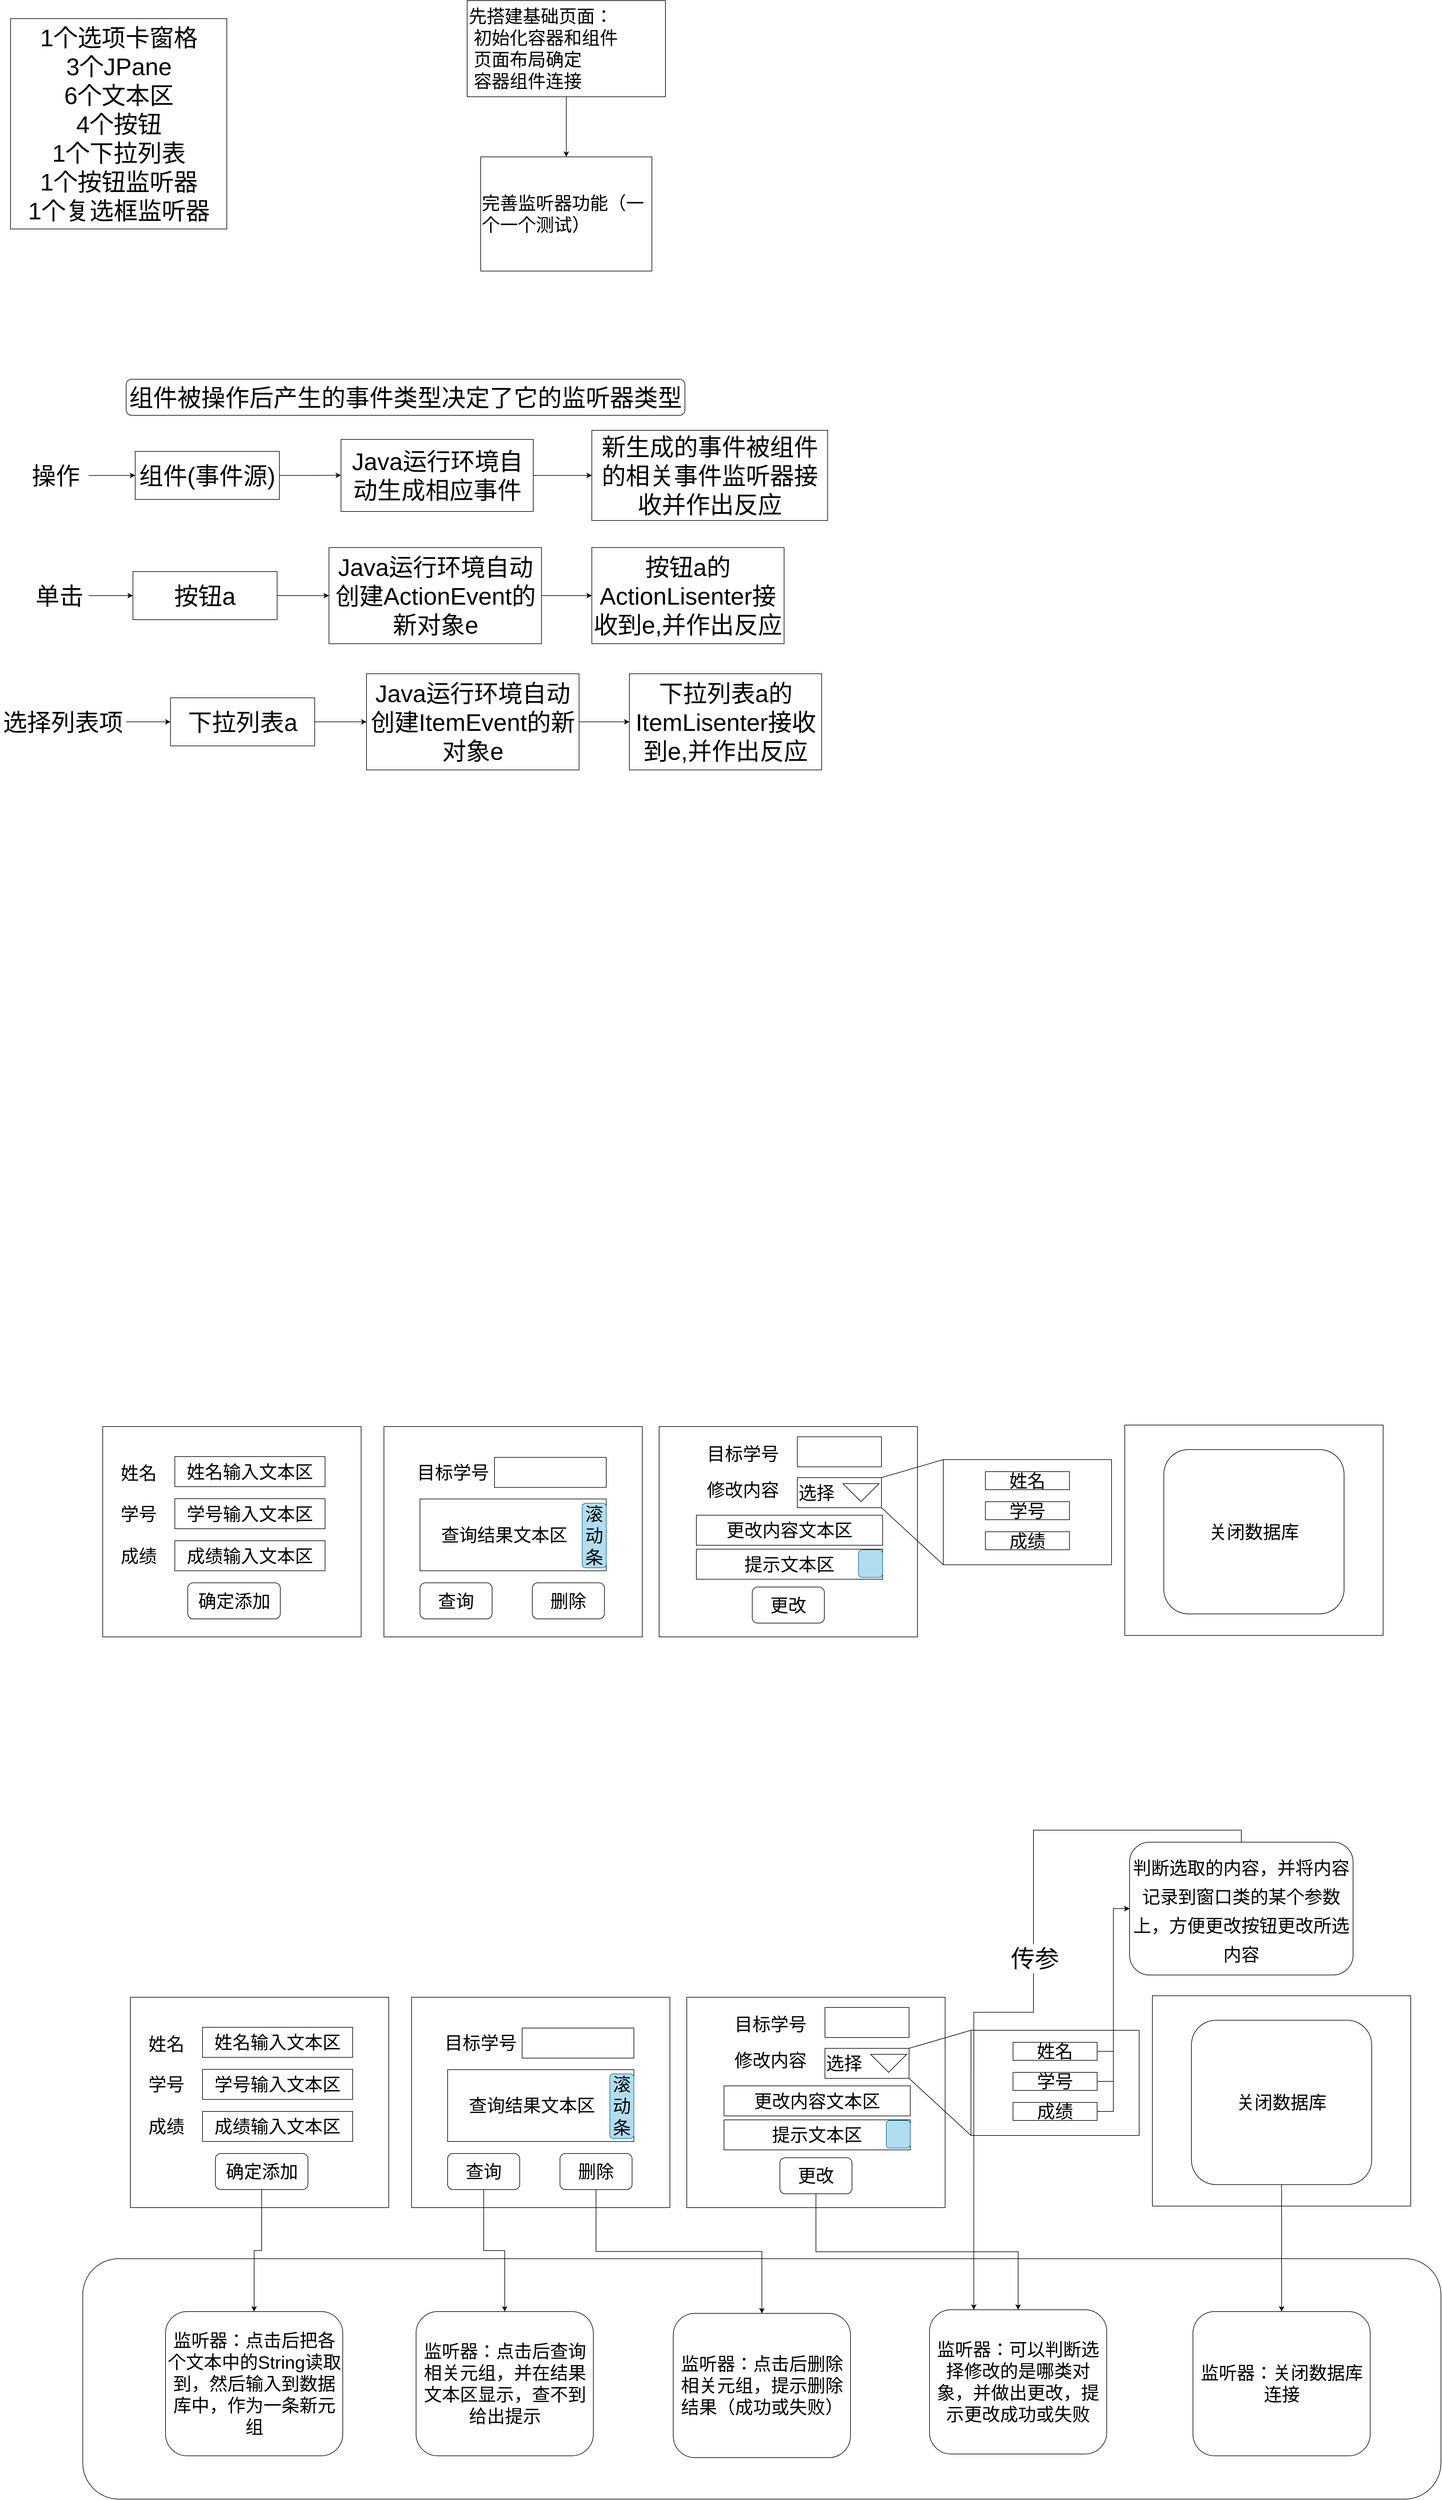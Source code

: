 <mxfile version="20.5.3" type="github">
  <diagram id="FdDvZByMF8WC8nqQxFZR" name="第 1 页">
    <mxGraphModel dx="2156" dy="1089" grid="0" gridSize="10" guides="1" tooltips="1" connect="1" arrows="1" fold="1" page="1" pageScale="1" pageWidth="3300" pageHeight="4681" math="0" shadow="0">
      <root>
        <mxCell id="0" />
        <mxCell id="1" parent="0" />
        <mxCell id="IatzGm2wahWJcJKETiCP-31" value="&lt;font style=&quot;font-size: 40px;&quot;&gt;1个选项卡窗格&lt;br&gt;3个JPane&lt;br&gt;6个文本区&lt;br&gt;4个按钮&lt;br&gt;1个下拉列表&lt;br&gt;1个按钮监听器&lt;br&gt;1个复选框监听器&lt;br&gt;&lt;/font&gt;" style="rounded=0;whiteSpace=wrap;html=1;fontSize=20;" parent="1" vertex="1">
          <mxGeometry x="65.5" y="71" width="360" height="350" as="geometry" />
        </mxCell>
        <mxCell id="IatzGm2wahWJcJKETiCP-59" value="" style="edgeStyle=orthogonalEdgeStyle;rounded=0;orthogonalLoop=1;jettySize=auto;html=1;fontSize=30;" parent="1" source="IatzGm2wahWJcJKETiCP-57" target="IatzGm2wahWJcJKETiCP-58" edge="1">
          <mxGeometry relative="1" as="geometry" />
        </mxCell>
        <mxCell id="IatzGm2wahWJcJKETiCP-57" value="先搭建基础页面：&lt;br&gt;&lt;div style=&quot;&quot;&gt;&lt;span style=&quot;background-color: initial; white-space: pre;&quot;&gt; &lt;/span&gt;&lt;span style=&quot;background-color: initial;&quot;&gt;初始化容器和组件&lt;/span&gt;&lt;/div&gt;&lt;div style=&quot;&quot;&gt;&lt;span style=&quot;background-color: initial;&quot;&gt;&lt;span style=&quot;white-space: pre;&quot;&gt; &lt;/span&gt;页面布局确定&lt;br&gt;&lt;/span&gt;&lt;/div&gt;&lt;div style=&quot;&quot;&gt;&lt;span style=&quot;background-color: initial;&quot;&gt;&lt;span style=&quot;white-space: pre;&quot;&gt; &lt;/span&gt;容器组件连接&lt;/span&gt;&lt;/div&gt;" style="rounded=0;whiteSpace=wrap;html=1;fontSize=30;align=left;horizontal=1;labelPosition=center;verticalLabelPosition=middle;verticalAlign=middle;" parent="1" vertex="1">
          <mxGeometry x="825.5" y="41" width="330" height="160" as="geometry" />
        </mxCell>
        <mxCell id="IatzGm2wahWJcJKETiCP-58" value="完善监听器功能（一个一个测试）" style="whiteSpace=wrap;html=1;fontSize=30;align=left;rounded=0;" parent="1" vertex="1">
          <mxGeometry x="848" y="301" width="285" height="190" as="geometry" />
        </mxCell>
        <mxCell id="BhZgCOFCQXq0eQey0LxF-4" style="edgeStyle=orthogonalEdgeStyle;rounded=0;orthogonalLoop=1;jettySize=auto;html=1;exitX=1;exitY=0.5;exitDx=0;exitDy=0;fontSize=40;" edge="1" parent="1" source="BhZgCOFCQXq0eQey0LxF-1">
          <mxGeometry relative="1" as="geometry">
            <mxPoint x="615.5" y="830.714" as="targetPoint" />
          </mxGeometry>
        </mxCell>
        <mxCell id="BhZgCOFCQXq0eQey0LxF-1" value="&lt;font style=&quot;font-size: 40px;&quot;&gt;组件(事件源)&lt;/font&gt;" style="rounded=0;whiteSpace=wrap;html=1;" vertex="1" parent="1">
          <mxGeometry x="273" y="791" width="240" height="80" as="geometry" />
        </mxCell>
        <mxCell id="BhZgCOFCQXq0eQey0LxF-3" style="edgeStyle=orthogonalEdgeStyle;rounded=0;orthogonalLoop=1;jettySize=auto;html=1;exitX=1;exitY=0.5;exitDx=0;exitDy=0;entryX=0;entryY=0.5;entryDx=0;entryDy=0;fontSize=40;" edge="1" parent="1" source="BhZgCOFCQXq0eQey0LxF-2" target="BhZgCOFCQXq0eQey0LxF-1">
          <mxGeometry relative="1" as="geometry" />
        </mxCell>
        <mxCell id="BhZgCOFCQXq0eQey0LxF-2" value="操作" style="text;html=1;strokeColor=none;fillColor=none;align=center;verticalAlign=middle;whiteSpace=wrap;rounded=0;fontSize=40;" vertex="1" parent="1">
          <mxGeometry x="85.5" y="816" width="110" height="30" as="geometry" />
        </mxCell>
        <mxCell id="BhZgCOFCQXq0eQey0LxF-9" style="edgeStyle=orthogonalEdgeStyle;rounded=0;orthogonalLoop=1;jettySize=auto;html=1;exitX=1;exitY=0.5;exitDx=0;exitDy=0;entryX=0;entryY=0.5;entryDx=0;entryDy=0;fontSize=40;" edge="1" parent="1" source="BhZgCOFCQXq0eQey0LxF-5" target="BhZgCOFCQXq0eQey0LxF-8">
          <mxGeometry relative="1" as="geometry" />
        </mxCell>
        <mxCell id="BhZgCOFCQXq0eQey0LxF-5" value="&lt;span style=&quot;font-size: 40px;&quot;&gt;Java运行环境自动生成相应事件&lt;/span&gt;" style="rounded=0;whiteSpace=wrap;html=1;" vertex="1" parent="1">
          <mxGeometry x="615.5" y="771" width="320" height="120" as="geometry" />
        </mxCell>
        <mxCell id="BhZgCOFCQXq0eQey0LxF-8" value="&lt;span style=&quot;font-size: 40px;&quot;&gt;新生成的事件被组件的相关事件监听器接收并作出反应&lt;/span&gt;" style="rounded=0;whiteSpace=wrap;html=1;" vertex="1" parent="1">
          <mxGeometry x="1033" y="756" width="392.5" height="150" as="geometry" />
        </mxCell>
        <mxCell id="BhZgCOFCQXq0eQey0LxF-10" style="edgeStyle=orthogonalEdgeStyle;rounded=0;orthogonalLoop=1;jettySize=auto;html=1;exitX=1;exitY=0.5;exitDx=0;exitDy=0;fontSize=40;entryX=0;entryY=0.5;entryDx=0;entryDy=0;" edge="1" parent="1" source="BhZgCOFCQXq0eQey0LxF-11" target="BhZgCOFCQXq0eQey0LxF-15">
          <mxGeometry relative="1" as="geometry">
            <mxPoint x="611.75" y="1030.714" as="targetPoint" />
          </mxGeometry>
        </mxCell>
        <mxCell id="BhZgCOFCQXq0eQey0LxF-11" value="&lt;font style=&quot;font-size: 40px;&quot;&gt;按钮a&lt;/font&gt;" style="rounded=0;whiteSpace=wrap;html=1;" vertex="1" parent="1">
          <mxGeometry x="269.25" y="991" width="240" height="80" as="geometry" />
        </mxCell>
        <mxCell id="BhZgCOFCQXq0eQey0LxF-12" style="edgeStyle=orthogonalEdgeStyle;rounded=0;orthogonalLoop=1;jettySize=auto;html=1;exitX=1;exitY=0.5;exitDx=0;exitDy=0;entryX=0;entryY=0.5;entryDx=0;entryDy=0;fontSize=40;" edge="1" parent="1" source="BhZgCOFCQXq0eQey0LxF-13" target="BhZgCOFCQXq0eQey0LxF-11">
          <mxGeometry relative="1" as="geometry" />
        </mxCell>
        <mxCell id="BhZgCOFCQXq0eQey0LxF-13" value="单击" style="text;html=1;strokeColor=none;fillColor=none;align=center;verticalAlign=middle;whiteSpace=wrap;rounded=0;fontSize=40;" vertex="1" parent="1">
          <mxGeometry x="99.25" y="1016" width="96.25" height="30" as="geometry" />
        </mxCell>
        <mxCell id="BhZgCOFCQXq0eQey0LxF-14" style="edgeStyle=orthogonalEdgeStyle;rounded=0;orthogonalLoop=1;jettySize=auto;html=1;exitX=1;exitY=0.5;exitDx=0;exitDy=0;entryX=0;entryY=0.5;entryDx=0;entryDy=0;fontSize=40;" edge="1" parent="1" source="BhZgCOFCQXq0eQey0LxF-15" target="BhZgCOFCQXq0eQey0LxF-16">
          <mxGeometry relative="1" as="geometry" />
        </mxCell>
        <mxCell id="BhZgCOFCQXq0eQey0LxF-15" value="&lt;span style=&quot;font-size: 40px;&quot;&gt;Java运行环境自动创建ActionEvent的新对象e&lt;/span&gt;" style="rounded=0;whiteSpace=wrap;html=1;" vertex="1" parent="1">
          <mxGeometry x="595.5" y="951" width="353.75" height="160" as="geometry" />
        </mxCell>
        <mxCell id="BhZgCOFCQXq0eQey0LxF-16" value="&lt;span style=&quot;font-size: 40px;&quot;&gt;按钮a的ActionLisenter接收到e,并作出反应&lt;/span&gt;" style="rounded=0;whiteSpace=wrap;html=1;" vertex="1" parent="1">
          <mxGeometry x="1033" y="951" width="320" height="160" as="geometry" />
        </mxCell>
        <mxCell id="BhZgCOFCQXq0eQey0LxF-17" style="edgeStyle=orthogonalEdgeStyle;rounded=0;orthogonalLoop=1;jettySize=auto;html=1;exitX=1;exitY=0.5;exitDx=0;exitDy=0;fontSize=40;entryX=0;entryY=0.5;entryDx=0;entryDy=0;" edge="1" parent="1" source="BhZgCOFCQXq0eQey0LxF-18" target="BhZgCOFCQXq0eQey0LxF-22">
          <mxGeometry relative="1" as="geometry">
            <mxPoint x="674.25" y="1240.714" as="targetPoint" />
          </mxGeometry>
        </mxCell>
        <mxCell id="BhZgCOFCQXq0eQey0LxF-18" value="&lt;font style=&quot;font-size: 40px;&quot;&gt;下拉列表a&lt;/font&gt;" style="rounded=0;whiteSpace=wrap;html=1;" vertex="1" parent="1">
          <mxGeometry x="331.75" y="1201" width="240" height="80" as="geometry" />
        </mxCell>
        <mxCell id="BhZgCOFCQXq0eQey0LxF-19" style="edgeStyle=orthogonalEdgeStyle;rounded=0;orthogonalLoop=1;jettySize=auto;html=1;exitX=1;exitY=0.5;exitDx=0;exitDy=0;entryX=0;entryY=0.5;entryDx=0;entryDy=0;fontSize=40;" edge="1" parent="1" source="BhZgCOFCQXq0eQey0LxF-20" target="BhZgCOFCQXq0eQey0LxF-18">
          <mxGeometry relative="1" as="geometry" />
        </mxCell>
        <mxCell id="BhZgCOFCQXq0eQey0LxF-20" value="选择列表项" style="text;html=1;strokeColor=none;fillColor=none;align=center;verticalAlign=middle;whiteSpace=wrap;rounded=0;fontSize=40;" vertex="1" parent="1">
          <mxGeometry x="48" y="1226" width="210" height="30" as="geometry" />
        </mxCell>
        <mxCell id="BhZgCOFCQXq0eQey0LxF-21" style="edgeStyle=orthogonalEdgeStyle;rounded=0;orthogonalLoop=1;jettySize=auto;html=1;exitX=1;exitY=0.5;exitDx=0;exitDy=0;entryX=0;entryY=0.5;entryDx=0;entryDy=0;fontSize=40;" edge="1" parent="1" source="BhZgCOFCQXq0eQey0LxF-22" target="BhZgCOFCQXq0eQey0LxF-23">
          <mxGeometry relative="1" as="geometry" />
        </mxCell>
        <mxCell id="BhZgCOFCQXq0eQey0LxF-22" value="&lt;span style=&quot;font-size: 40px;&quot;&gt;Java运行环境自动创建ItemEvent的新对象e&lt;/span&gt;" style="rounded=0;whiteSpace=wrap;html=1;" vertex="1" parent="1">
          <mxGeometry x="658" y="1161" width="353.75" height="160" as="geometry" />
        </mxCell>
        <mxCell id="BhZgCOFCQXq0eQey0LxF-23" value="&lt;span style=&quot;font-size: 40px;&quot;&gt;下拉列表a的&lt;br&gt;ItemLisenter接收到e,并作出反应&lt;/span&gt;" style="rounded=0;whiteSpace=wrap;html=1;" vertex="1" parent="1">
          <mxGeometry x="1095.5" y="1161" width="320" height="160" as="geometry" />
        </mxCell>
        <mxCell id="BhZgCOFCQXq0eQey0LxF-24" value="组件被操作后产生的事件类型决定了它的监听器类型" style="rounded=1;whiteSpace=wrap;html=1;fontSize=40;" vertex="1" parent="1">
          <mxGeometry x="258" y="671" width="930" height="60" as="geometry" />
        </mxCell>
        <mxCell id="BhZgCOFCQXq0eQey0LxF-28" value="" style="rounded=0;whiteSpace=wrap;html=1;fontSize=20;" vertex="1" parent="1">
          <mxGeometry x="265" y="3363" width="430" height="350" as="geometry" />
        </mxCell>
        <mxCell id="BhZgCOFCQXq0eQey0LxF-29" value="&lt;font style=&quot;font-size: 30px;&quot;&gt;姓名输入文本区&lt;/font&gt;" style="rounded=0;whiteSpace=wrap;html=1;fontSize=20;" vertex="1" parent="1">
          <mxGeometry x="385" y="3413" width="250" height="50" as="geometry" />
        </mxCell>
        <mxCell id="BhZgCOFCQXq0eQey0LxF-30" value="&lt;font style=&quot;font-size: 30px;&quot;&gt;成绩输入文本区&lt;/font&gt;" style="rounded=0;whiteSpace=wrap;html=1;fontSize=20;" vertex="1" parent="1">
          <mxGeometry x="385" y="3553" width="250" height="50" as="geometry" />
        </mxCell>
        <mxCell id="BhZgCOFCQXq0eQey0LxF-31" value="&lt;font style=&quot;font-size: 30px;&quot;&gt;学号输入文本区&lt;/font&gt;" style="rounded=0;whiteSpace=wrap;html=1;fontSize=20;" vertex="1" parent="1">
          <mxGeometry x="385" y="3483" width="250" height="50" as="geometry" />
        </mxCell>
        <mxCell id="BhZgCOFCQXq0eQey0LxF-75" style="edgeStyle=orthogonalEdgeStyle;rounded=0;orthogonalLoop=1;jettySize=auto;html=1;exitX=0.5;exitY=1;exitDx=0;exitDy=0;entryX=0.5;entryY=0;entryDx=0;entryDy=0;fontSize=40;" edge="1" parent="1" source="BhZgCOFCQXq0eQey0LxF-32" target="BhZgCOFCQXq0eQey0LxF-63">
          <mxGeometry relative="1" as="geometry" />
        </mxCell>
        <mxCell id="BhZgCOFCQXq0eQey0LxF-32" value="&lt;font style=&quot;font-size: 30px;&quot;&gt;确定添加&lt;/font&gt;" style="rounded=1;whiteSpace=wrap;html=1;fontSize=20;" vertex="1" parent="1">
          <mxGeometry x="406.5" y="3623" width="154" height="60" as="geometry" />
        </mxCell>
        <mxCell id="BhZgCOFCQXq0eQey0LxF-33" value="" style="rounded=0;whiteSpace=wrap;html=1;fontSize=20;" vertex="1" parent="1">
          <mxGeometry x="733" y="3363" width="430" height="350" as="geometry" />
        </mxCell>
        <mxCell id="BhZgCOFCQXq0eQey0LxF-34" value="" style="rounded=0;whiteSpace=wrap;html=1;fontSize=20;" vertex="1" parent="1">
          <mxGeometry x="917" y="3414.25" width="186" height="50" as="geometry" />
        </mxCell>
        <mxCell id="BhZgCOFCQXq0eQey0LxF-76" style="edgeStyle=orthogonalEdgeStyle;rounded=0;orthogonalLoop=1;jettySize=auto;html=1;exitX=0.5;exitY=1;exitDx=0;exitDy=0;entryX=0.5;entryY=0;entryDx=0;entryDy=0;fontSize=40;" edge="1" parent="1" source="BhZgCOFCQXq0eQey0LxF-35" target="BhZgCOFCQXq0eQey0LxF-64">
          <mxGeometry relative="1" as="geometry" />
        </mxCell>
        <mxCell id="BhZgCOFCQXq0eQey0LxF-35" value="&lt;font style=&quot;font-size: 30px;&quot;&gt;查询&lt;/font&gt;" style="rounded=1;whiteSpace=wrap;html=1;fontSize=20;" vertex="1" parent="1">
          <mxGeometry x="793" y="3623" width="120" height="60" as="geometry" />
        </mxCell>
        <mxCell id="BhZgCOFCQXq0eQey0LxF-36" value="&lt;span style=&quot;font-size: 30px;&quot;&gt;&amp;nbsp; &amp;nbsp; 查询结果文本区&lt;/span&gt;" style="rounded=0;whiteSpace=wrap;html=1;fontSize=20;align=left;" vertex="1" parent="1">
          <mxGeometry x="793" y="3483.5" width="310" height="119.5" as="geometry" />
        </mxCell>
        <mxCell id="BhZgCOFCQXq0eQey0LxF-77" style="edgeStyle=orthogonalEdgeStyle;rounded=0;orthogonalLoop=1;jettySize=auto;html=1;exitX=0.5;exitY=1;exitDx=0;exitDy=0;entryX=0.5;entryY=0;entryDx=0;entryDy=0;fontSize=40;" edge="1" parent="1" source="BhZgCOFCQXq0eQey0LxF-37" target="BhZgCOFCQXq0eQey0LxF-65">
          <mxGeometry relative="1" as="geometry" />
        </mxCell>
        <mxCell id="BhZgCOFCQXq0eQey0LxF-37" value="&lt;font style=&quot;font-size: 30px;&quot;&gt;删除&lt;/font&gt;" style="rounded=1;whiteSpace=wrap;html=1;fontSize=20;" vertex="1" parent="1">
          <mxGeometry x="980" y="3623" width="120" height="60" as="geometry" />
        </mxCell>
        <mxCell id="BhZgCOFCQXq0eQey0LxF-38" value="" style="rounded=0;whiteSpace=wrap;html=1;fontSize=20;" vertex="1" parent="1">
          <mxGeometry x="1191" y="3363" width="430" height="350" as="geometry" />
        </mxCell>
        <mxCell id="BhZgCOFCQXq0eQey0LxF-39" value="&lt;font style=&quot;font-size: 30px;&quot;&gt;选择&lt;/font&gt;" style="rounded=0;whiteSpace=wrap;html=1;fontSize=20;align=left;" vertex="1" parent="1">
          <mxGeometry x="1421" y="3448" width="140" height="50" as="geometry" />
        </mxCell>
        <mxCell id="BhZgCOFCQXq0eQey0LxF-40" value="" style="triangle;whiteSpace=wrap;html=1;fontSize=20;rotation=90;" vertex="1" parent="1">
          <mxGeometry x="1512" y="3443" width="30" height="60" as="geometry" />
        </mxCell>
        <mxCell id="BhZgCOFCQXq0eQey0LxF-41" value="&lt;font style=&quot;font-size: 30px;&quot;&gt;更改内容文本区&lt;/font&gt;" style="rounded=0;whiteSpace=wrap;html=1;fontSize=20;" vertex="1" parent="1">
          <mxGeometry x="1253" y="3510.5" width="310" height="50" as="geometry" />
        </mxCell>
        <mxCell id="BhZgCOFCQXq0eQey0LxF-78" style="edgeStyle=orthogonalEdgeStyle;rounded=0;orthogonalLoop=1;jettySize=auto;html=1;exitX=0.5;exitY=1;exitDx=0;exitDy=0;entryX=0.5;entryY=0;entryDx=0;entryDy=0;fontSize=40;" edge="1" parent="1" source="BhZgCOFCQXq0eQey0LxF-42" target="BhZgCOFCQXq0eQey0LxF-66">
          <mxGeometry relative="1" as="geometry" />
        </mxCell>
        <mxCell id="BhZgCOFCQXq0eQey0LxF-42" value="&lt;font style=&quot;font-size: 30px;&quot;&gt;更改&lt;/font&gt;" style="rounded=1;whiteSpace=wrap;html=1;fontSize=20;" vertex="1" parent="1">
          <mxGeometry x="1346" y="3630" width="120" height="60" as="geometry" />
        </mxCell>
        <mxCell id="BhZgCOFCQXq0eQey0LxF-43" value="&lt;font style=&quot;font-size: 30px;&quot;&gt;提示文本区&lt;/font&gt;" style="rounded=0;whiteSpace=wrap;html=1;fontSize=20;" vertex="1" parent="1">
          <mxGeometry x="1253" y="3567" width="310" height="50" as="geometry" />
        </mxCell>
        <mxCell id="BhZgCOFCQXq0eQey0LxF-44" value="姓名" style="text;html=1;strokeColor=none;fillColor=none;align=center;verticalAlign=middle;whiteSpace=wrap;rounded=0;fontSize=30;" vertex="1" parent="1">
          <mxGeometry x="285" y="3425.5" width="80" height="30" as="geometry" />
        </mxCell>
        <mxCell id="BhZgCOFCQXq0eQey0LxF-45" value="学号&lt;span style=&quot;color: rgba(0, 0, 0, 0); font-family: monospace; font-size: 0px; text-align: start;&quot;&gt;%3CmxGraphModel%3E%3Croot%3E%3CmxCell%20id%3D%220%22%2F%3E%3CmxCell%20id%3D%221%22%20parent%3D%220%22%2F%3E%3CmxCell%20id%3D%222%22%20value%3D%22%E5%A7%93%E5%90%8D%22%20style%3D%22text%3Bhtml%3D1%3BstrokeColor%3Dnone%3BfillColor%3Dnone%3Balign%3Dcenter%3BverticalAlign%3Dmiddle%3BwhiteSpace%3Dwrap%3Brounded%3D0%3BfontSize%3D30%3B%22%20vertex%3D%221%22%20parent%3D%221%22%3E%3CmxGeometry%20x%3D%22220%22%20y%3D%22452.5%22%20width%3D%2280%22%20height%3D%2230%22%20as%3D%22geometry%22%2F%3E%3C%2FmxCell%3E%3C%2Froot%3E%3C%2FmxGraphModel%3E&lt;/span&gt;" style="text;html=1;strokeColor=none;fillColor=none;align=center;verticalAlign=middle;whiteSpace=wrap;rounded=0;fontSize=30;" vertex="1" parent="1">
          <mxGeometry x="285" y="3493" width="80" height="30" as="geometry" />
        </mxCell>
        <mxCell id="BhZgCOFCQXq0eQey0LxF-46" value="成绩" style="text;html=1;strokeColor=none;fillColor=none;align=center;verticalAlign=middle;whiteSpace=wrap;rounded=0;fontSize=30;" vertex="1" parent="1">
          <mxGeometry x="285" y="3563" width="80" height="30" as="geometry" />
        </mxCell>
        <mxCell id="BhZgCOFCQXq0eQey0LxF-48" value="目标学号" style="text;html=1;strokeColor=none;fillColor=none;align=center;verticalAlign=middle;whiteSpace=wrap;rounded=0;fontSize=30;" vertex="1" parent="1">
          <mxGeometry x="783" y="3423" width="130" height="32.5" as="geometry" />
        </mxCell>
        <mxCell id="BhZgCOFCQXq0eQey0LxF-49" value="修改内容" style="text;html=1;strokeColor=none;fillColor=none;align=center;verticalAlign=middle;whiteSpace=wrap;rounded=0;fontSize=30;" vertex="1" parent="1">
          <mxGeometry x="1258" y="3453" width="145" height="30" as="geometry" />
        </mxCell>
        <mxCell id="BhZgCOFCQXq0eQey0LxF-50" value="目标学号" style="text;html=1;strokeColor=none;fillColor=none;align=center;verticalAlign=middle;whiteSpace=wrap;rounded=0;fontSize=30;" vertex="1" parent="1">
          <mxGeometry x="1258" y="3393" width="145" height="30" as="geometry" />
        </mxCell>
        <mxCell id="BhZgCOFCQXq0eQey0LxF-51" value="" style="rounded=0;whiteSpace=wrap;html=1;fontSize=20;align=left;" vertex="1" parent="1">
          <mxGeometry x="1421" y="3380" width="140" height="50" as="geometry" />
        </mxCell>
        <mxCell id="BhZgCOFCQXq0eQey0LxF-52" style="edgeStyle=orthogonalEdgeStyle;rounded=0;orthogonalLoop=1;jettySize=auto;html=1;exitX=0.5;exitY=1;exitDx=0;exitDy=0;fontSize=30;" edge="1" parent="1" source="BhZgCOFCQXq0eQey0LxF-48" target="BhZgCOFCQXq0eQey0LxF-48">
          <mxGeometry relative="1" as="geometry" />
        </mxCell>
        <mxCell id="BhZgCOFCQXq0eQey0LxF-53" value="滚动条" style="rounded=1;whiteSpace=wrap;html=1;fontSize=30;fillColor=#b1ddf0;strokeColor=#10739e;" vertex="1" parent="1">
          <mxGeometry x="1063" y="3490.5" width="40" height="107.5" as="geometry" />
        </mxCell>
        <mxCell id="BhZgCOFCQXq0eQey0LxF-54" value="" style="rounded=0;whiteSpace=wrap;html=1;fontSize=20;" vertex="1" parent="1">
          <mxGeometry x="1664" y="3418" width="280" height="175" as="geometry" />
        </mxCell>
        <mxCell id="BhZgCOFCQXq0eQey0LxF-55" value="&lt;font style=&quot;font-size: 30px;&quot;&gt;姓名&lt;/font&gt;" style="rounded=0;whiteSpace=wrap;html=1;fontSize=20;" vertex="1" parent="1">
          <mxGeometry x="1734" y="3438" width="140" height="30" as="geometry" />
        </mxCell>
        <mxCell id="BhZgCOFCQXq0eQey0LxF-56" value="&lt;font style=&quot;font-size: 30px;&quot;&gt;成绩&lt;/font&gt;" style="rounded=0;whiteSpace=wrap;html=1;fontSize=20;" vertex="1" parent="1">
          <mxGeometry x="1734" y="3538" width="140" height="30" as="geometry" />
        </mxCell>
        <mxCell id="BhZgCOFCQXq0eQey0LxF-57" value="&lt;font style=&quot;font-size: 30px;&quot;&gt;学号&lt;/font&gt;" style="rounded=0;whiteSpace=wrap;html=1;fontSize=20;" vertex="1" parent="1">
          <mxGeometry x="1734" y="3488" width="140" height="30" as="geometry" />
        </mxCell>
        <mxCell id="BhZgCOFCQXq0eQey0LxF-59" value="" style="endArrow=none;html=1;rounded=0;fontSize=40;exitX=1;exitY=0;exitDx=0;exitDy=0;entryX=0;entryY=0;entryDx=0;entryDy=0;" edge="1" parent="1" source="BhZgCOFCQXq0eQey0LxF-39" target="BhZgCOFCQXq0eQey0LxF-54">
          <mxGeometry width="50" height="50" relative="1" as="geometry">
            <mxPoint x="834" y="3610" as="sourcePoint" />
            <mxPoint x="884" y="3560" as="targetPoint" />
          </mxGeometry>
        </mxCell>
        <mxCell id="BhZgCOFCQXq0eQey0LxF-60" value="" style="endArrow=none;html=1;rounded=0;fontSize=40;exitX=1;exitY=1;exitDx=0;exitDy=0;entryX=0;entryY=1;entryDx=0;entryDy=0;" edge="1" parent="1" source="BhZgCOFCQXq0eQey0LxF-39" target="BhZgCOFCQXq0eQey0LxF-54">
          <mxGeometry width="50" height="50" relative="1" as="geometry">
            <mxPoint x="834" y="3610" as="sourcePoint" />
            <mxPoint x="884" y="3560" as="targetPoint" />
          </mxGeometry>
        </mxCell>
        <mxCell id="BhZgCOFCQXq0eQey0LxF-61" value="" style="rounded=1;whiteSpace=wrap;html=1;fontSize=30;fillColor=#b1ddf0;strokeColor=#10739e;" vertex="1" parent="1">
          <mxGeometry x="1523" y="3568" width="40" height="46" as="geometry" />
        </mxCell>
        <mxCell id="BhZgCOFCQXq0eQey0LxF-62" value="" style="rounded=1;whiteSpace=wrap;html=1;fontSize=40;fillColor=none;" vertex="1" parent="1">
          <mxGeometry x="185.75" y="3798" width="2260.5" height="400" as="geometry" />
        </mxCell>
        <mxCell id="BhZgCOFCQXq0eQey0LxF-63" value="&lt;font style=&quot;font-size: 30px;&quot;&gt;监听器：点击后把各个文本中的String读取到，然后输入到数据库中，作为一条新元组&lt;/font&gt;" style="whiteSpace=wrap;html=1;fontSize=20;rounded=1;" vertex="1" parent="1">
          <mxGeometry x="323.5" y="3886" width="295" height="240" as="geometry" />
        </mxCell>
        <mxCell id="BhZgCOFCQXq0eQey0LxF-64" value="&lt;font style=&quot;font-size: 30px;&quot;&gt;监听器：点击后查询相关元组，并在结果文本区显示，查不到给出提示&lt;/font&gt;" style="whiteSpace=wrap;html=1;fontSize=20;rounded=1;" vertex="1" parent="1">
          <mxGeometry x="740.5" y="3886" width="295" height="240" as="geometry" />
        </mxCell>
        <mxCell id="BhZgCOFCQXq0eQey0LxF-65" value="&lt;font style=&quot;font-size: 30px;&quot;&gt;监听器：点击后删除相关元组，提示删除结果（成功或失败）&lt;/font&gt;" style="whiteSpace=wrap;html=1;fontSize=20;rounded=1;" vertex="1" parent="1">
          <mxGeometry x="1168.5" y="3889" width="295" height="240" as="geometry" />
        </mxCell>
        <mxCell id="BhZgCOFCQXq0eQey0LxF-66" value="&lt;font style=&quot;font-size: 30px;&quot;&gt;监听器：可以判断选择修改的是哪类对象，并做出更改，提示更改成功或失败&lt;/font&gt;" style="whiteSpace=wrap;html=1;fontSize=20;rounded=1;" vertex="1" parent="1">
          <mxGeometry x="1595" y="3883" width="295" height="240" as="geometry" />
        </mxCell>
        <mxCell id="BhZgCOFCQXq0eQey0LxF-67" style="edgeStyle=orthogonalEdgeStyle;rounded=0;orthogonalLoop=1;jettySize=auto;html=1;exitX=1;exitY=0.5;exitDx=0;exitDy=0;fontSize=20;entryX=0;entryY=0.5;entryDx=0;entryDy=0;" edge="1" parent="1" target="BhZgCOFCQXq0eQey0LxF-72" source="BhZgCOFCQXq0eQey0LxF-55">
          <mxGeometry relative="1" as="geometry">
            <mxPoint x="2077" y="3504.3" as="targetPoint" />
            <mxPoint x="1878" y="3460.5" as="sourcePoint" />
          </mxGeometry>
        </mxCell>
        <mxCell id="BhZgCOFCQXq0eQey0LxF-68" style="edgeStyle=orthogonalEdgeStyle;rounded=0;orthogonalLoop=1;jettySize=auto;html=1;exitX=1;exitY=0.5;exitDx=0;exitDy=0;fontSize=20;entryX=0;entryY=0.5;entryDx=0;entryDy=0;" edge="1" parent="1" target="BhZgCOFCQXq0eQey0LxF-72" source="BhZgCOFCQXq0eQey0LxF-56">
          <mxGeometry relative="1" as="geometry">
            <mxPoint x="1878" y="3553" as="sourcePoint" />
            <mxPoint x="2077" y="3504.3" as="targetPoint" />
          </mxGeometry>
        </mxCell>
        <mxCell id="BhZgCOFCQXq0eQey0LxF-69" style="edgeStyle=orthogonalEdgeStyle;rounded=0;orthogonalLoop=1;jettySize=auto;html=1;exitX=1;exitY=0.5;exitDx=0;exitDy=0;entryX=0;entryY=0.5;entryDx=0;entryDy=0;fontSize=20;" edge="1" parent="1" target="BhZgCOFCQXq0eQey0LxF-72" source="BhZgCOFCQXq0eQey0LxF-57">
          <mxGeometry relative="1" as="geometry">
            <mxPoint x="1878" y="3510.5" as="sourcePoint" />
          </mxGeometry>
        </mxCell>
        <mxCell id="BhZgCOFCQXq0eQey0LxF-73" style="edgeStyle=orthogonalEdgeStyle;rounded=0;orthogonalLoop=1;jettySize=auto;html=1;exitX=0.5;exitY=0;exitDx=0;exitDy=0;fontSize=40;entryX=0.25;entryY=0;entryDx=0;entryDy=0;" edge="1" parent="1" source="BhZgCOFCQXq0eQey0LxF-72" target="BhZgCOFCQXq0eQey0LxF-66">
          <mxGeometry relative="1" as="geometry">
            <Array as="points">
              <mxPoint x="2114" y="3085" />
              <mxPoint x="1768" y="3085" />
              <mxPoint x="1768" y="3388" />
              <mxPoint x="1669" y="3388" />
            </Array>
          </mxGeometry>
        </mxCell>
        <mxCell id="BhZgCOFCQXq0eQey0LxF-79" value="传参" style="edgeLabel;html=1;align=center;verticalAlign=middle;resizable=0;points=[];fontSize=40;" vertex="1" connectable="0" parent="BhZgCOFCQXq0eQey0LxF-73">
          <mxGeometry x="-0.082" y="2" relative="1" as="geometry">
            <mxPoint y="-1" as="offset" />
          </mxGeometry>
        </mxCell>
        <mxCell id="BhZgCOFCQXq0eQey0LxF-72" value="&lt;span style=&quot;font-size: 30px;&quot;&gt;判断选取的内容，并将内容记录到窗口类的某个参数上，方便更改按钮更改所选内容&lt;/span&gt;" style="rounded=1;whiteSpace=wrap;html=1;fontSize=40;" vertex="1" parent="1">
          <mxGeometry x="1928" y="3105" width="372" height="221" as="geometry" />
        </mxCell>
        <mxCell id="BhZgCOFCQXq0eQey0LxF-80" value="" style="rounded=0;whiteSpace=wrap;html=1;fontSize=20;" vertex="1" parent="1">
          <mxGeometry x="1966" y="3360.5" width="430" height="350" as="geometry" />
        </mxCell>
        <mxCell id="BhZgCOFCQXq0eQey0LxF-89" style="edgeStyle=orthogonalEdgeStyle;rounded=0;orthogonalLoop=1;jettySize=auto;html=1;entryX=0.5;entryY=0;entryDx=0;entryDy=0;fontSize=40;" edge="1" parent="1" source="BhZgCOFCQXq0eQey0LxF-84" target="BhZgCOFCQXq0eQey0LxF-88">
          <mxGeometry relative="1" as="geometry" />
        </mxCell>
        <mxCell id="BhZgCOFCQXq0eQey0LxF-84" value="&lt;font style=&quot;font-size: 30px;&quot;&gt;关闭数据库&lt;/font&gt;" style="rounded=1;whiteSpace=wrap;html=1;fontSize=20;" vertex="1" parent="1">
          <mxGeometry x="2031" y="3401.25" width="300" height="273.5" as="geometry" />
        </mxCell>
        <mxCell id="BhZgCOFCQXq0eQey0LxF-86" style="edgeStyle=orthogonalEdgeStyle;rounded=0;orthogonalLoop=1;jettySize=auto;html=1;exitX=0.5;exitY=1;exitDx=0;exitDy=0;fontSize=30;" edge="1" parent="1">
          <mxGeometry relative="1" as="geometry">
            <mxPoint x="2081" y="3453" as="sourcePoint" />
            <mxPoint x="2081" y="3453" as="targetPoint" />
          </mxGeometry>
        </mxCell>
        <mxCell id="BhZgCOFCQXq0eQey0LxF-88" value="&lt;font style=&quot;font-size: 30px;&quot;&gt;监听器：关闭数据库连接&lt;/font&gt;" style="whiteSpace=wrap;html=1;fontSize=20;rounded=1;" vertex="1" parent="1">
          <mxGeometry x="2033.5" y="3886" width="295" height="240" as="geometry" />
        </mxCell>
        <mxCell id="BhZgCOFCQXq0eQey0LxF-91" value="" style="rounded=0;whiteSpace=wrap;html=1;fontSize=20;" vertex="1" parent="1">
          <mxGeometry x="219" y="2413.5" width="430" height="350" as="geometry" />
        </mxCell>
        <mxCell id="BhZgCOFCQXq0eQey0LxF-92" value="&lt;font style=&quot;font-size: 30px;&quot;&gt;姓名输入文本区&lt;/font&gt;" style="rounded=0;whiteSpace=wrap;html=1;fontSize=20;" vertex="1" parent="1">
          <mxGeometry x="339" y="2463.5" width="250" height="50" as="geometry" />
        </mxCell>
        <mxCell id="BhZgCOFCQXq0eQey0LxF-93" value="&lt;font style=&quot;font-size: 30px;&quot;&gt;成绩输入文本区&lt;/font&gt;" style="rounded=0;whiteSpace=wrap;html=1;fontSize=20;" vertex="1" parent="1">
          <mxGeometry x="339" y="2603.5" width="250" height="50" as="geometry" />
        </mxCell>
        <mxCell id="BhZgCOFCQXq0eQey0LxF-94" value="&lt;font style=&quot;font-size: 30px;&quot;&gt;学号输入文本区&lt;/font&gt;" style="rounded=0;whiteSpace=wrap;html=1;fontSize=20;" vertex="1" parent="1">
          <mxGeometry x="339" y="2533.5" width="250" height="50" as="geometry" />
        </mxCell>
        <mxCell id="BhZgCOFCQXq0eQey0LxF-95" value="&lt;font style=&quot;font-size: 30px;&quot;&gt;确定添加&lt;/font&gt;" style="rounded=1;whiteSpace=wrap;html=1;fontSize=20;" vertex="1" parent="1">
          <mxGeometry x="360.5" y="2673.5" width="154" height="60" as="geometry" />
        </mxCell>
        <mxCell id="BhZgCOFCQXq0eQey0LxF-96" value="" style="rounded=0;whiteSpace=wrap;html=1;fontSize=20;" vertex="1" parent="1">
          <mxGeometry x="687" y="2413.5" width="430" height="350" as="geometry" />
        </mxCell>
        <mxCell id="BhZgCOFCQXq0eQey0LxF-97" value="" style="rounded=0;whiteSpace=wrap;html=1;fontSize=20;" vertex="1" parent="1">
          <mxGeometry x="871" y="2464.75" width="186" height="50" as="geometry" />
        </mxCell>
        <mxCell id="BhZgCOFCQXq0eQey0LxF-98" value="&lt;font style=&quot;font-size: 30px;&quot;&gt;查询&lt;/font&gt;" style="rounded=1;whiteSpace=wrap;html=1;fontSize=20;" vertex="1" parent="1">
          <mxGeometry x="747" y="2673.5" width="120" height="60" as="geometry" />
        </mxCell>
        <mxCell id="BhZgCOFCQXq0eQey0LxF-99" value="&lt;span style=&quot;font-size: 30px;&quot;&gt;&amp;nbsp; &amp;nbsp; 查询结果文本区&lt;/span&gt;" style="rounded=0;whiteSpace=wrap;html=1;fontSize=20;align=left;" vertex="1" parent="1">
          <mxGeometry x="747" y="2534" width="310" height="119.5" as="geometry" />
        </mxCell>
        <mxCell id="BhZgCOFCQXq0eQey0LxF-100" value="&lt;font style=&quot;font-size: 30px;&quot;&gt;删除&lt;/font&gt;" style="rounded=1;whiteSpace=wrap;html=1;fontSize=20;" vertex="1" parent="1">
          <mxGeometry x="934" y="2673.5" width="120" height="60" as="geometry" />
        </mxCell>
        <mxCell id="BhZgCOFCQXq0eQey0LxF-101" value="" style="rounded=0;whiteSpace=wrap;html=1;fontSize=20;" vertex="1" parent="1">
          <mxGeometry x="1145" y="2413.5" width="430" height="350" as="geometry" />
        </mxCell>
        <mxCell id="BhZgCOFCQXq0eQey0LxF-102" value="&lt;font style=&quot;font-size: 30px;&quot;&gt;选择&lt;/font&gt;" style="rounded=0;whiteSpace=wrap;html=1;fontSize=20;align=left;" vertex="1" parent="1">
          <mxGeometry x="1375" y="2498.5" width="140" height="50" as="geometry" />
        </mxCell>
        <mxCell id="BhZgCOFCQXq0eQey0LxF-103" value="" style="triangle;whiteSpace=wrap;html=1;fontSize=20;rotation=90;" vertex="1" parent="1">
          <mxGeometry x="1466" y="2493.5" width="30" height="60" as="geometry" />
        </mxCell>
        <mxCell id="BhZgCOFCQXq0eQey0LxF-104" value="&lt;font style=&quot;font-size: 30px;&quot;&gt;更改内容文本区&lt;/font&gt;" style="rounded=0;whiteSpace=wrap;html=1;fontSize=20;" vertex="1" parent="1">
          <mxGeometry x="1207" y="2561" width="310" height="50" as="geometry" />
        </mxCell>
        <mxCell id="BhZgCOFCQXq0eQey0LxF-105" value="&lt;font style=&quot;font-size: 30px;&quot;&gt;更改&lt;/font&gt;" style="rounded=1;whiteSpace=wrap;html=1;fontSize=20;" vertex="1" parent="1">
          <mxGeometry x="1300" y="2680.5" width="120" height="60" as="geometry" />
        </mxCell>
        <mxCell id="BhZgCOFCQXq0eQey0LxF-106" value="&lt;font style=&quot;font-size: 30px;&quot;&gt;提示文本区&lt;/font&gt;" style="rounded=0;whiteSpace=wrap;html=1;fontSize=20;" vertex="1" parent="1">
          <mxGeometry x="1207" y="2617.5" width="310" height="50" as="geometry" />
        </mxCell>
        <mxCell id="BhZgCOFCQXq0eQey0LxF-107" value="姓名" style="text;html=1;strokeColor=none;fillColor=none;align=center;verticalAlign=middle;whiteSpace=wrap;rounded=0;fontSize=30;" vertex="1" parent="1">
          <mxGeometry x="239" y="2476" width="80" height="30" as="geometry" />
        </mxCell>
        <mxCell id="BhZgCOFCQXq0eQey0LxF-108" value="学号&lt;span style=&quot;color: rgba(0, 0, 0, 0); font-family: monospace; font-size: 0px; text-align: start;&quot;&gt;%3CmxGraphModel%3E%3Croot%3E%3CmxCell%20id%3D%220%22%2F%3E%3CmxCell%20id%3D%221%22%20parent%3D%220%22%2F%3E%3CmxCell%20id%3D%222%22%20value%3D%22%E5%A7%93%E5%90%8D%22%20style%3D%22text%3Bhtml%3D1%3BstrokeColor%3Dnone%3BfillColor%3Dnone%3Balign%3Dcenter%3BverticalAlign%3Dmiddle%3BwhiteSpace%3Dwrap%3Brounded%3D0%3BfontSize%3D30%3B%22%20vertex%3D%221%22%20parent%3D%221%22%3E%3CmxGeometry%20x%3D%22220%22%20y%3D%22452.5%22%20width%3D%2280%22%20height%3D%2230%22%20as%3D%22geometry%22%2F%3E%3C%2FmxCell%3E%3C%2Froot%3E%3C%2FmxGraphModel%3E&lt;/span&gt;" style="text;html=1;strokeColor=none;fillColor=none;align=center;verticalAlign=middle;whiteSpace=wrap;rounded=0;fontSize=30;" vertex="1" parent="1">
          <mxGeometry x="239" y="2543.5" width="80" height="30" as="geometry" />
        </mxCell>
        <mxCell id="BhZgCOFCQXq0eQey0LxF-109" value="成绩" style="text;html=1;strokeColor=none;fillColor=none;align=center;verticalAlign=middle;whiteSpace=wrap;rounded=0;fontSize=30;" vertex="1" parent="1">
          <mxGeometry x="239" y="2613.5" width="80" height="30" as="geometry" />
        </mxCell>
        <mxCell id="BhZgCOFCQXq0eQey0LxF-110" value="目标学号" style="text;html=1;strokeColor=none;fillColor=none;align=center;verticalAlign=middle;whiteSpace=wrap;rounded=0;fontSize=30;" vertex="1" parent="1">
          <mxGeometry x="737" y="2473.5" width="130" height="32.5" as="geometry" />
        </mxCell>
        <mxCell id="BhZgCOFCQXq0eQey0LxF-111" value="修改内容" style="text;html=1;strokeColor=none;fillColor=none;align=center;verticalAlign=middle;whiteSpace=wrap;rounded=0;fontSize=30;" vertex="1" parent="1">
          <mxGeometry x="1212" y="2503.5" width="145" height="30" as="geometry" />
        </mxCell>
        <mxCell id="BhZgCOFCQXq0eQey0LxF-112" value="目标学号" style="text;html=1;strokeColor=none;fillColor=none;align=center;verticalAlign=middle;whiteSpace=wrap;rounded=0;fontSize=30;" vertex="1" parent="1">
          <mxGeometry x="1212" y="2443.5" width="145" height="30" as="geometry" />
        </mxCell>
        <mxCell id="BhZgCOFCQXq0eQey0LxF-113" value="" style="rounded=0;whiteSpace=wrap;html=1;fontSize=20;align=left;" vertex="1" parent="1">
          <mxGeometry x="1375" y="2430.5" width="140" height="50" as="geometry" />
        </mxCell>
        <mxCell id="BhZgCOFCQXq0eQey0LxF-114" style="edgeStyle=orthogonalEdgeStyle;rounded=0;orthogonalLoop=1;jettySize=auto;html=1;exitX=0.5;exitY=1;exitDx=0;exitDy=0;fontSize=30;" edge="1" parent="1" source="BhZgCOFCQXq0eQey0LxF-110" target="BhZgCOFCQXq0eQey0LxF-110">
          <mxGeometry relative="1" as="geometry" />
        </mxCell>
        <mxCell id="BhZgCOFCQXq0eQey0LxF-115" value="滚动条" style="rounded=1;whiteSpace=wrap;html=1;fontSize=30;fillColor=#b1ddf0;strokeColor=#10739e;" vertex="1" parent="1">
          <mxGeometry x="1017" y="2541" width="40" height="107.5" as="geometry" />
        </mxCell>
        <mxCell id="BhZgCOFCQXq0eQey0LxF-116" value="" style="rounded=0;whiteSpace=wrap;html=1;fontSize=20;" vertex="1" parent="1">
          <mxGeometry x="1618" y="2468.5" width="280" height="175" as="geometry" />
        </mxCell>
        <mxCell id="BhZgCOFCQXq0eQey0LxF-117" value="&lt;font style=&quot;font-size: 30px;&quot;&gt;姓名&lt;/font&gt;" style="rounded=0;whiteSpace=wrap;html=1;fontSize=20;" vertex="1" parent="1">
          <mxGeometry x="1688" y="2488.5" width="140" height="30" as="geometry" />
        </mxCell>
        <mxCell id="BhZgCOFCQXq0eQey0LxF-118" value="&lt;font style=&quot;font-size: 30px;&quot;&gt;成绩&lt;/font&gt;" style="rounded=0;whiteSpace=wrap;html=1;fontSize=20;" vertex="1" parent="1">
          <mxGeometry x="1688" y="2588.5" width="140" height="30" as="geometry" />
        </mxCell>
        <mxCell id="BhZgCOFCQXq0eQey0LxF-119" value="&lt;font style=&quot;font-size: 30px;&quot;&gt;学号&lt;/font&gt;" style="rounded=0;whiteSpace=wrap;html=1;fontSize=20;" vertex="1" parent="1">
          <mxGeometry x="1688" y="2538.5" width="140" height="30" as="geometry" />
        </mxCell>
        <mxCell id="BhZgCOFCQXq0eQey0LxF-120" value="" style="endArrow=none;html=1;rounded=0;fontSize=40;exitX=1;exitY=0;exitDx=0;exitDy=0;entryX=0;entryY=0;entryDx=0;entryDy=0;" edge="1" parent="1" source="BhZgCOFCQXq0eQey0LxF-102" target="BhZgCOFCQXq0eQey0LxF-116">
          <mxGeometry width="50" height="50" relative="1" as="geometry">
            <mxPoint x="788" y="2660.5" as="sourcePoint" />
            <mxPoint x="838" y="2610.5" as="targetPoint" />
          </mxGeometry>
        </mxCell>
        <mxCell id="BhZgCOFCQXq0eQey0LxF-121" value="" style="endArrow=none;html=1;rounded=0;fontSize=40;exitX=1;exitY=1;exitDx=0;exitDy=0;entryX=0;entryY=1;entryDx=0;entryDy=0;" edge="1" parent="1" source="BhZgCOFCQXq0eQey0LxF-102" target="BhZgCOFCQXq0eQey0LxF-116">
          <mxGeometry width="50" height="50" relative="1" as="geometry">
            <mxPoint x="788" y="2660.5" as="sourcePoint" />
            <mxPoint x="838" y="2610.5" as="targetPoint" />
          </mxGeometry>
        </mxCell>
        <mxCell id="BhZgCOFCQXq0eQey0LxF-122" value="" style="rounded=1;whiteSpace=wrap;html=1;fontSize=30;fillColor=#b1ddf0;strokeColor=#10739e;" vertex="1" parent="1">
          <mxGeometry x="1477" y="2618.5" width="40" height="46" as="geometry" />
        </mxCell>
        <mxCell id="BhZgCOFCQXq0eQey0LxF-123" value="" style="rounded=0;whiteSpace=wrap;html=1;fontSize=20;" vertex="1" parent="1">
          <mxGeometry x="1920" y="2411" width="430" height="350" as="geometry" />
        </mxCell>
        <mxCell id="BhZgCOFCQXq0eQey0LxF-124" value="&lt;font style=&quot;font-size: 30px;&quot;&gt;关闭数据库&lt;/font&gt;" style="rounded=1;whiteSpace=wrap;html=1;fontSize=20;" vertex="1" parent="1">
          <mxGeometry x="1985" y="2451.75" width="300" height="273.5" as="geometry" />
        </mxCell>
        <mxCell id="BhZgCOFCQXq0eQey0LxF-125" style="edgeStyle=orthogonalEdgeStyle;rounded=0;orthogonalLoop=1;jettySize=auto;html=1;exitX=0.5;exitY=1;exitDx=0;exitDy=0;fontSize=30;" edge="1" parent="1">
          <mxGeometry relative="1" as="geometry">
            <mxPoint x="2035" y="2503.5" as="sourcePoint" />
            <mxPoint x="2035" y="2503.5" as="targetPoint" />
          </mxGeometry>
        </mxCell>
      </root>
    </mxGraphModel>
  </diagram>
</mxfile>
